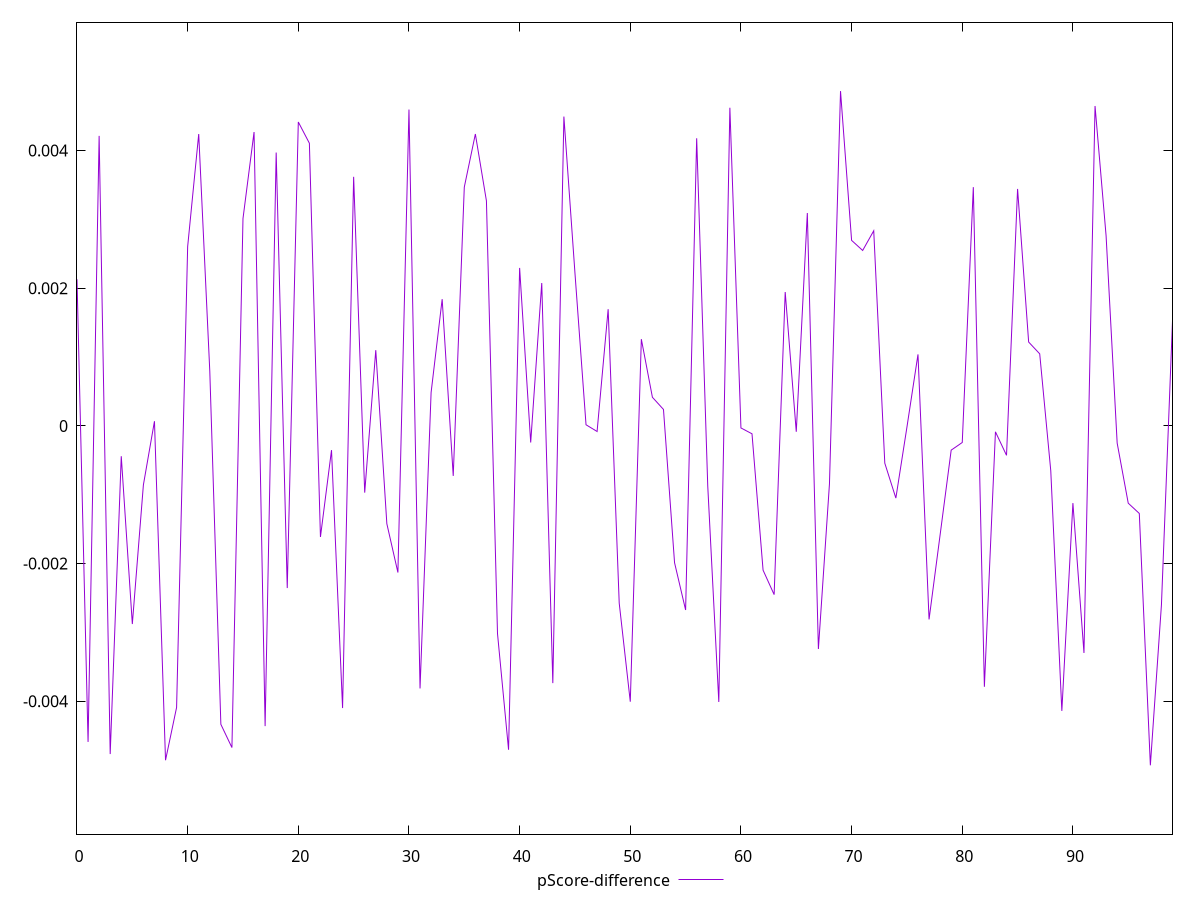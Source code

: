 reset

$pScoreDifference <<EOF
0 0.00213096665882051
1 -0.004591741602132049
2 0.004213865293830055
3 -0.004767846253265318
4 -0.00044046758284310705
5 -0.00287839103532761
6 -0.0008568893477154393
7 0.00006822219315161249
8 -0.004857631991125322
9 -0.0040906480009683666
10 0.00260554414044073
11 0.004240953052482621
12 0.0007960591261917394
13 -0.00433614501900581
14 -0.0046738482694783645
15 0.0030122421811829003
16 0.004270001822889169
17 -0.0043624456773624365
18 0.0039721049854835044
19 -0.002355824010741525
20 0.004415985010188694
21 0.004107222137475719
22 -0.0016136989289039505
23 -0.00035194167124436015
24 -0.0040994916066694476
25 0.0036195971132285676
26 -0.0009699166990670971
27 0.0011004934473991534
28 -0.0014211135345726378
29 -0.0021302793324682323
30 0.004596452125260608
31 -0.0038144859953885835
32 0.0004853409299333533
33 0.0018415251362329244
34 -0.0007266919748407652
35 0.003469606581543383
36 0.004240953052482621
37 0.003270017167736561
38 -0.0030170787766539142
39 -0.004705418656270055
40 0.0022956176667109363
41 -0.00024091172081974754
42 0.0020764268753489246
43 -0.003737792341867774
44 0.0044945623077701224
45 0.002222135241986445
46 0.000016754125827134203
47 -0.00008134290088457341
48 0.00169589139137849
49 -0.0025755026965080807
50 -0.0040075946120473604
51 0.0012604723782759786
52 0.0004159524974238771
53 0.00023905888063879832
54 -0.0019877178013221197
55 -0.0026747436779751554
56 0.00417929878602008
57 -0.0008704675338533363
58 -0.004011025965164561
59 0.0046229704133781135
60 -0.00002960840936583331
61 -0.00011454524459186821
62 -0.0020960465046748755
63 -0.0024514820484444755
64 0.0019452002658528755
65 -0.00008546042256041275
66 0.00309299146835329
67 -0.0032410622631606767
68 -0.0008415367729268652
69 0.0048645723108980965
70 0.00269590723389479
71 0.0025493085417195305
72 0.0028354826926971777
73 -0.0005413639686049354
74 -0.0010487596275385869
75 -0.00001884120746442619
76 0.001039121407408361
77 -0.0028117223382716494
78 -0.0015828066769167926
79 -0.0003518456272482151
80 -0.00024091172081974754
81 0.003469606581543383
82 -0.003790479930573021
83 -0.00008571917726807321
84 -0.00042745576080938097
85 0.003443342375182956
86 0.0012188284592458132
87 0.001047066178387901
88 -0.0006523721033602214
89 -0.0041407354166695665
90 -0.0011216317041571333
91 -0.0032989957742980414
92 0.004648374798713384
93 0.0027604711719369512
94 -0.0002497073305565145
95 -0.0011227889720677453
96 -0.0012726026268023993
97 -0.004931550435499865
98 -0.0026016614703061602
99 0.001523866654302819
EOF

set key outside below
set xrange [0:99]
set yrange [-0.005931550435499865:0.0058645723108980965]
set trange [-0.005931550435499865:0.0058645723108980965]
set terminal svg size 640, 500 enhanced background rgb 'white'
set output "report_00015_2021-02-09T16-11-33.973Z/total-blocking-time/samples/pages+cached+noadtech+nomedia/pScore-difference/values.svg"

plot $pScoreDifference title "pScore-difference" with line

reset
